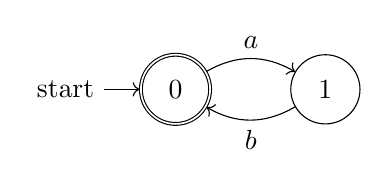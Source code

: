 \begin{tikzpicture}
    \node[state,initial,accepting] (0) {0};
    \node[state] [right=of 0] (1) {1};

    \path[->] (0) edge [bend left] node [above] {$a$} (1)
              (1) edge [bend left] node [below] {$b$} (0);
\end{tikzpicture}
